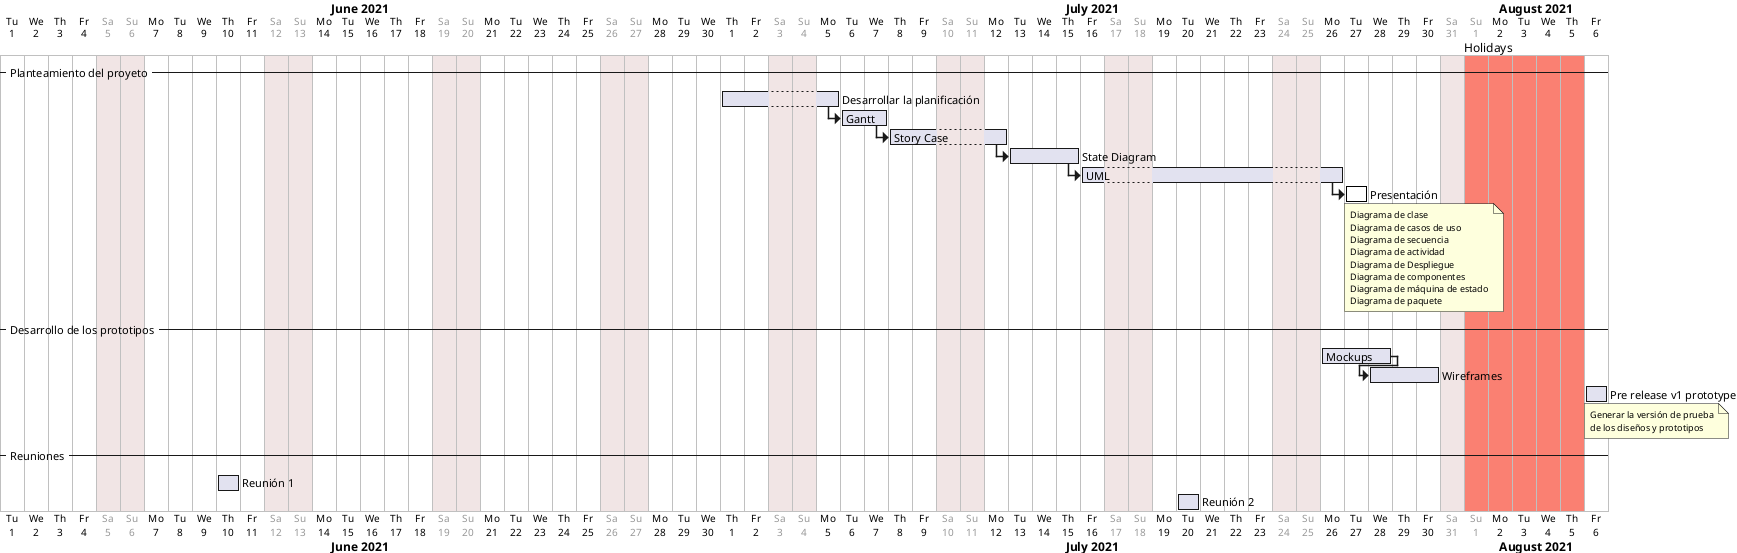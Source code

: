 @startgantt
'language ko
printscale daily zoom 1.5
saturday are closed
sunday are closed

Project starts the 1st of june 2021

-- Planteamiento del proyeto --
[Desarrollar la planificación] starts 2021-07-01 and lasts 3 days
'[Test prototype] lasts 3 days and starts 7 days before [Desarrollar la planificación]'s end
then [Gantt] lasts 2 days
then [Story Case] lasts 3 days
then [State Diagram] lasts 3 days
then [UML] lasts 7 days
then [Presentación] is deleted
'[Presentación] happens at [UML]'s end

note bottom
  Diagrama de clase
  Diagrama de casos de uso
  Diagrama de secuencia
  Diagrama de actividad
  Diagrama de Despliegue
  Diagrama de componentes
  Diagrama de máquina de estado
  Diagrama de paquete
end note


-- Desarrollo de los prototipos --

[Mockups] starts 2021-07-25 and lasts 3 days
[Wireframes] lasts 3 days and starts 1 days before [Mockups]'s end

[Pre release v1 prototype] starts 2021-08-06 and lasts 1 days
note bottom
  Generar la versión de prueba
  de los diseños y prototipos
end note






2021-08-01 to 2021-08-05 are named [Holidays]
2021-08-01 to 2021-08-05 are colored in salmon


-- Reuniones --

[Reunión 1] starts 2021-06-10
[Reunión 2] starts 2021-07-20

@endgantt
